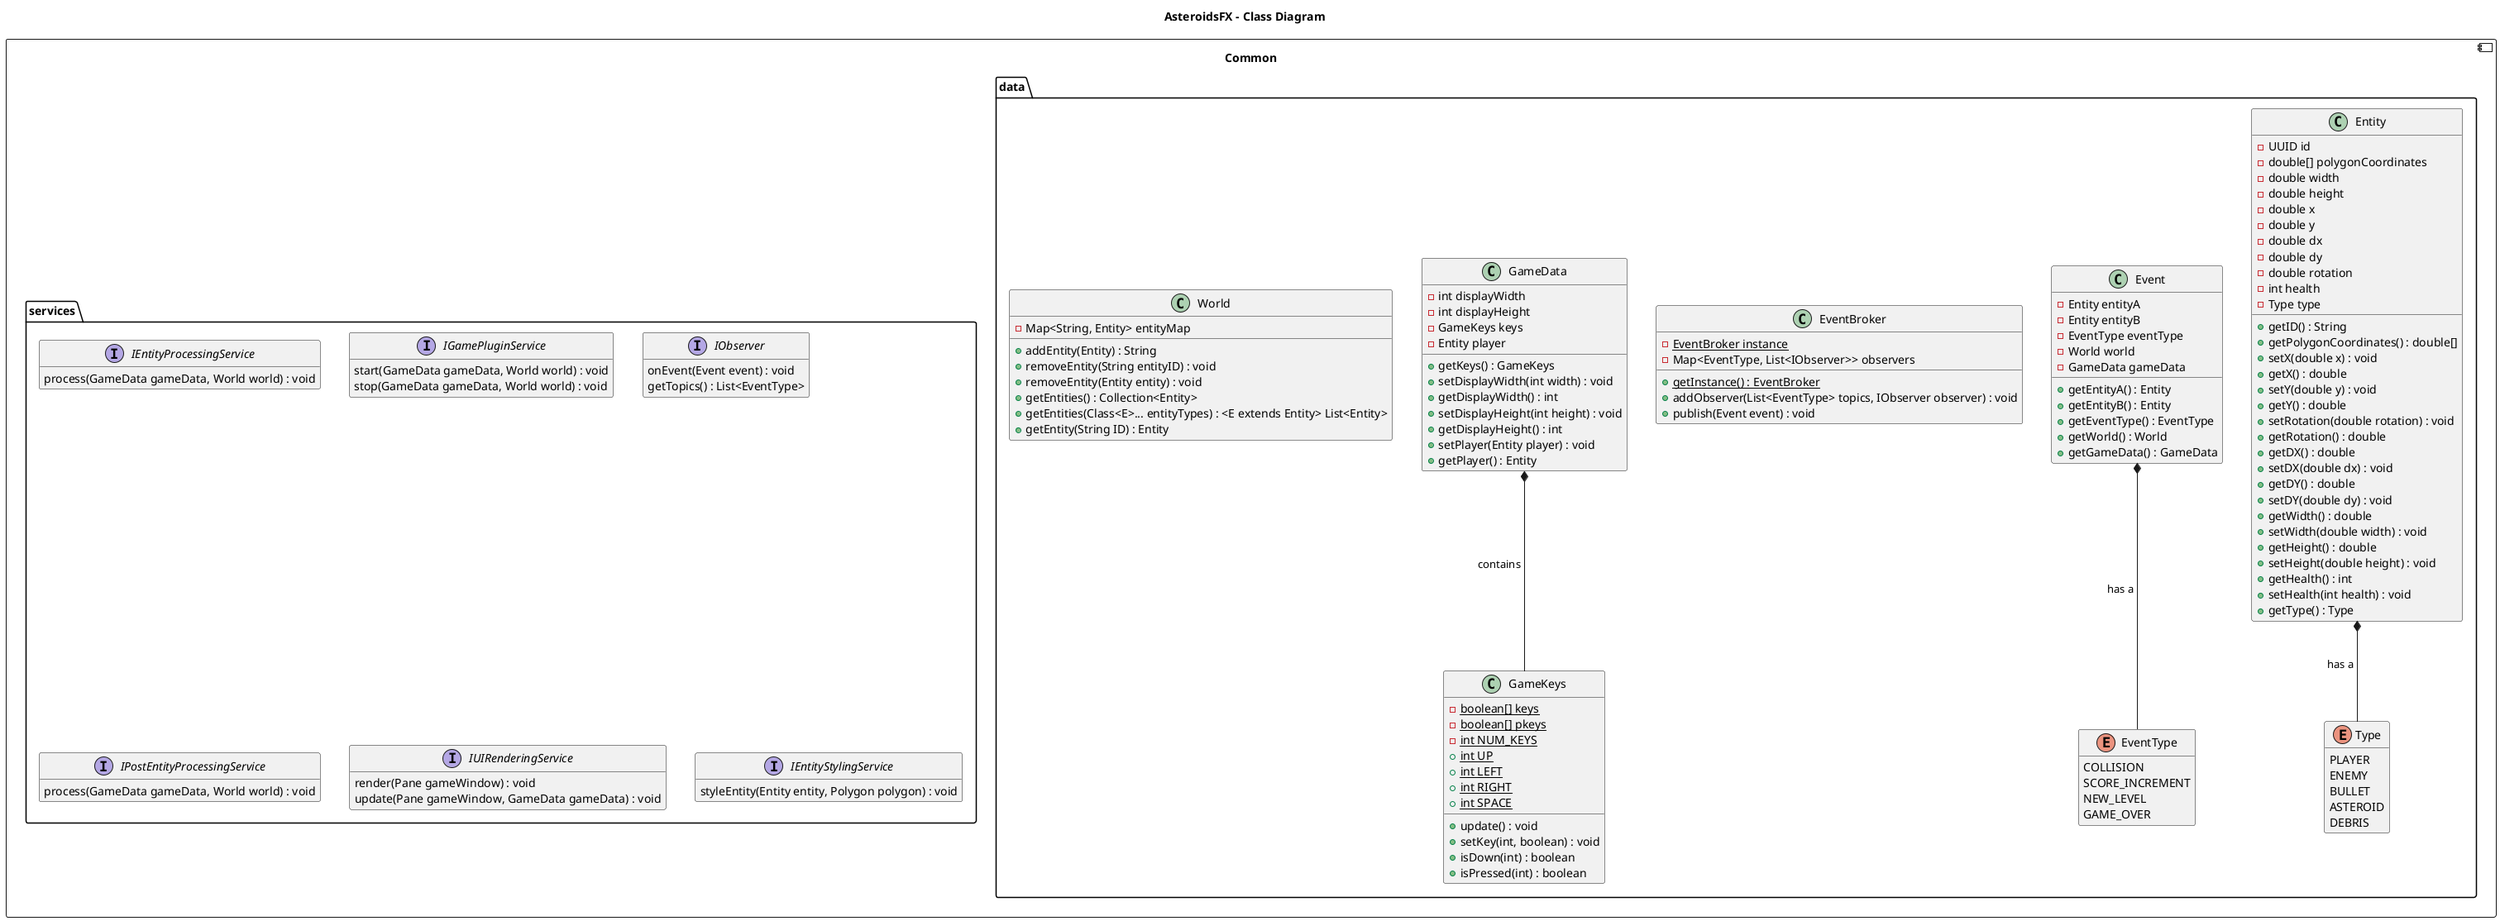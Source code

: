 @startuml
title AsteroidsFX - Class Diagram
skinparam linetype ortho
hide empty members

component Common  {
}

package Common.data  {
    class Entity {
        - UUID id
        - double[] polygonCoordinates
        - double width
        - double height
        - double x
        - double y
        - double dx
        - double dy
        - double rotation
        - int health
        - Type type

    + getID() : String
    + getPolygonCoordinates() : double[]
    + setX(double x) : void
    + getX() : double
    + setY(double y) : void
    + getY() : double
    + setRotation(double rotation) : void
    + getRotation() : double
    + getDX() : double
    + setDX(double dx) : void
    + getDY() : double
    + setDY(double dy) : void
    + getWidth() : double
    + setWidth(double width) : void
    + getHeight() : double
    + setHeight(double height) : void
    + getHealth() : int
    + setHealth(int health) : void
    + getType() : Type
    }

    enum Type {
        PLAYER
        ENEMY
        BULLET
        ASTEROID
        DEBRIS
    }

    class Event {
        - Entity entityA
        - Entity entityB
        - EventType eventType
        - World world
        - GameData gameData

        + getEntityA() : Entity
        + getEntityB() : Entity
        + getEventType() : EventType
        + getWorld() : World
        + getGameData() : GameData
    }

    enum EventType {
        COLLISION
        SCORE_INCREMENT
        NEW_LEVEL
        GAME_OVER
    }

    class EventBroker {
        - {static} EventBroker instance
        - Map<EventType, List<IObserver>> observers

        + {static} getInstance() : EventBroker
        + addObserver(List<EventType> topics, IObserver observer) : void
        + publish(Event event) : void
    }

    class GameData {
        - int displayWidth
        - int displayHeight
        - GameKeys keys
        - Entity player

        + getKeys() : GameKeys
        + setDisplayWidth(int width) : void
        + getDisplayWidth() : int
        + setDisplayHeight(int height) : void
        + getDisplayHeight() : int
        + setPlayer(Entity player) : void
        + getPlayer() : Entity
    }



    class GameKeys {
        - {static} boolean[] keys
        - {static} boolean[] pkeys
        - {static} int NUM_KEYS
        + {static} int UP
        + {static} int LEFT
        + {static} int RIGHT
        + {static} int SPACE

        + update() : void
        + setKey(int, boolean) : void
        + isDown(int) : boolean
        + isPressed(int) : boolean
    }

    class World {
        - Map<String, Entity> entityMap

        + addEntity(Entity) : String
        + removeEntity(String entityID) : void
        + removeEntity(Entity entity) : void
        + getEntities() : Collection<Entity>
        + getEntities(Class<E>... entityTypes) : <E extends Entity> List<Entity>
        + getEntity(String ID) : Entity
    }

    Entity *-- Type: "has a "
    Event *-- EventType: "has a "
    GameData *-- GameKeys: "contains "
}

package Common.services {
    interface IEntityProcessingService {
        process(GameData gameData, World world) : void
    }

    interface IGamePluginService {
        start(GameData gameData, World world) : void
        stop(GameData gameData, World world) : void
    }

    interface IObserver {
        onEvent(Event event) : void
        getTopics() : List<EventType>
    }

    interface IPostEntityProcessingService {
        process(GameData gameData, World world) : void
    }

    interface IUIRenderingService {
        render(Pane gameWindow) : void
        update(Pane gameWindow, GameData gameData) : void
    }

     interface IEntityStylingService {
            styleEntity(Entity entity, Polygon polygon) : void
        }

}

@enduml
